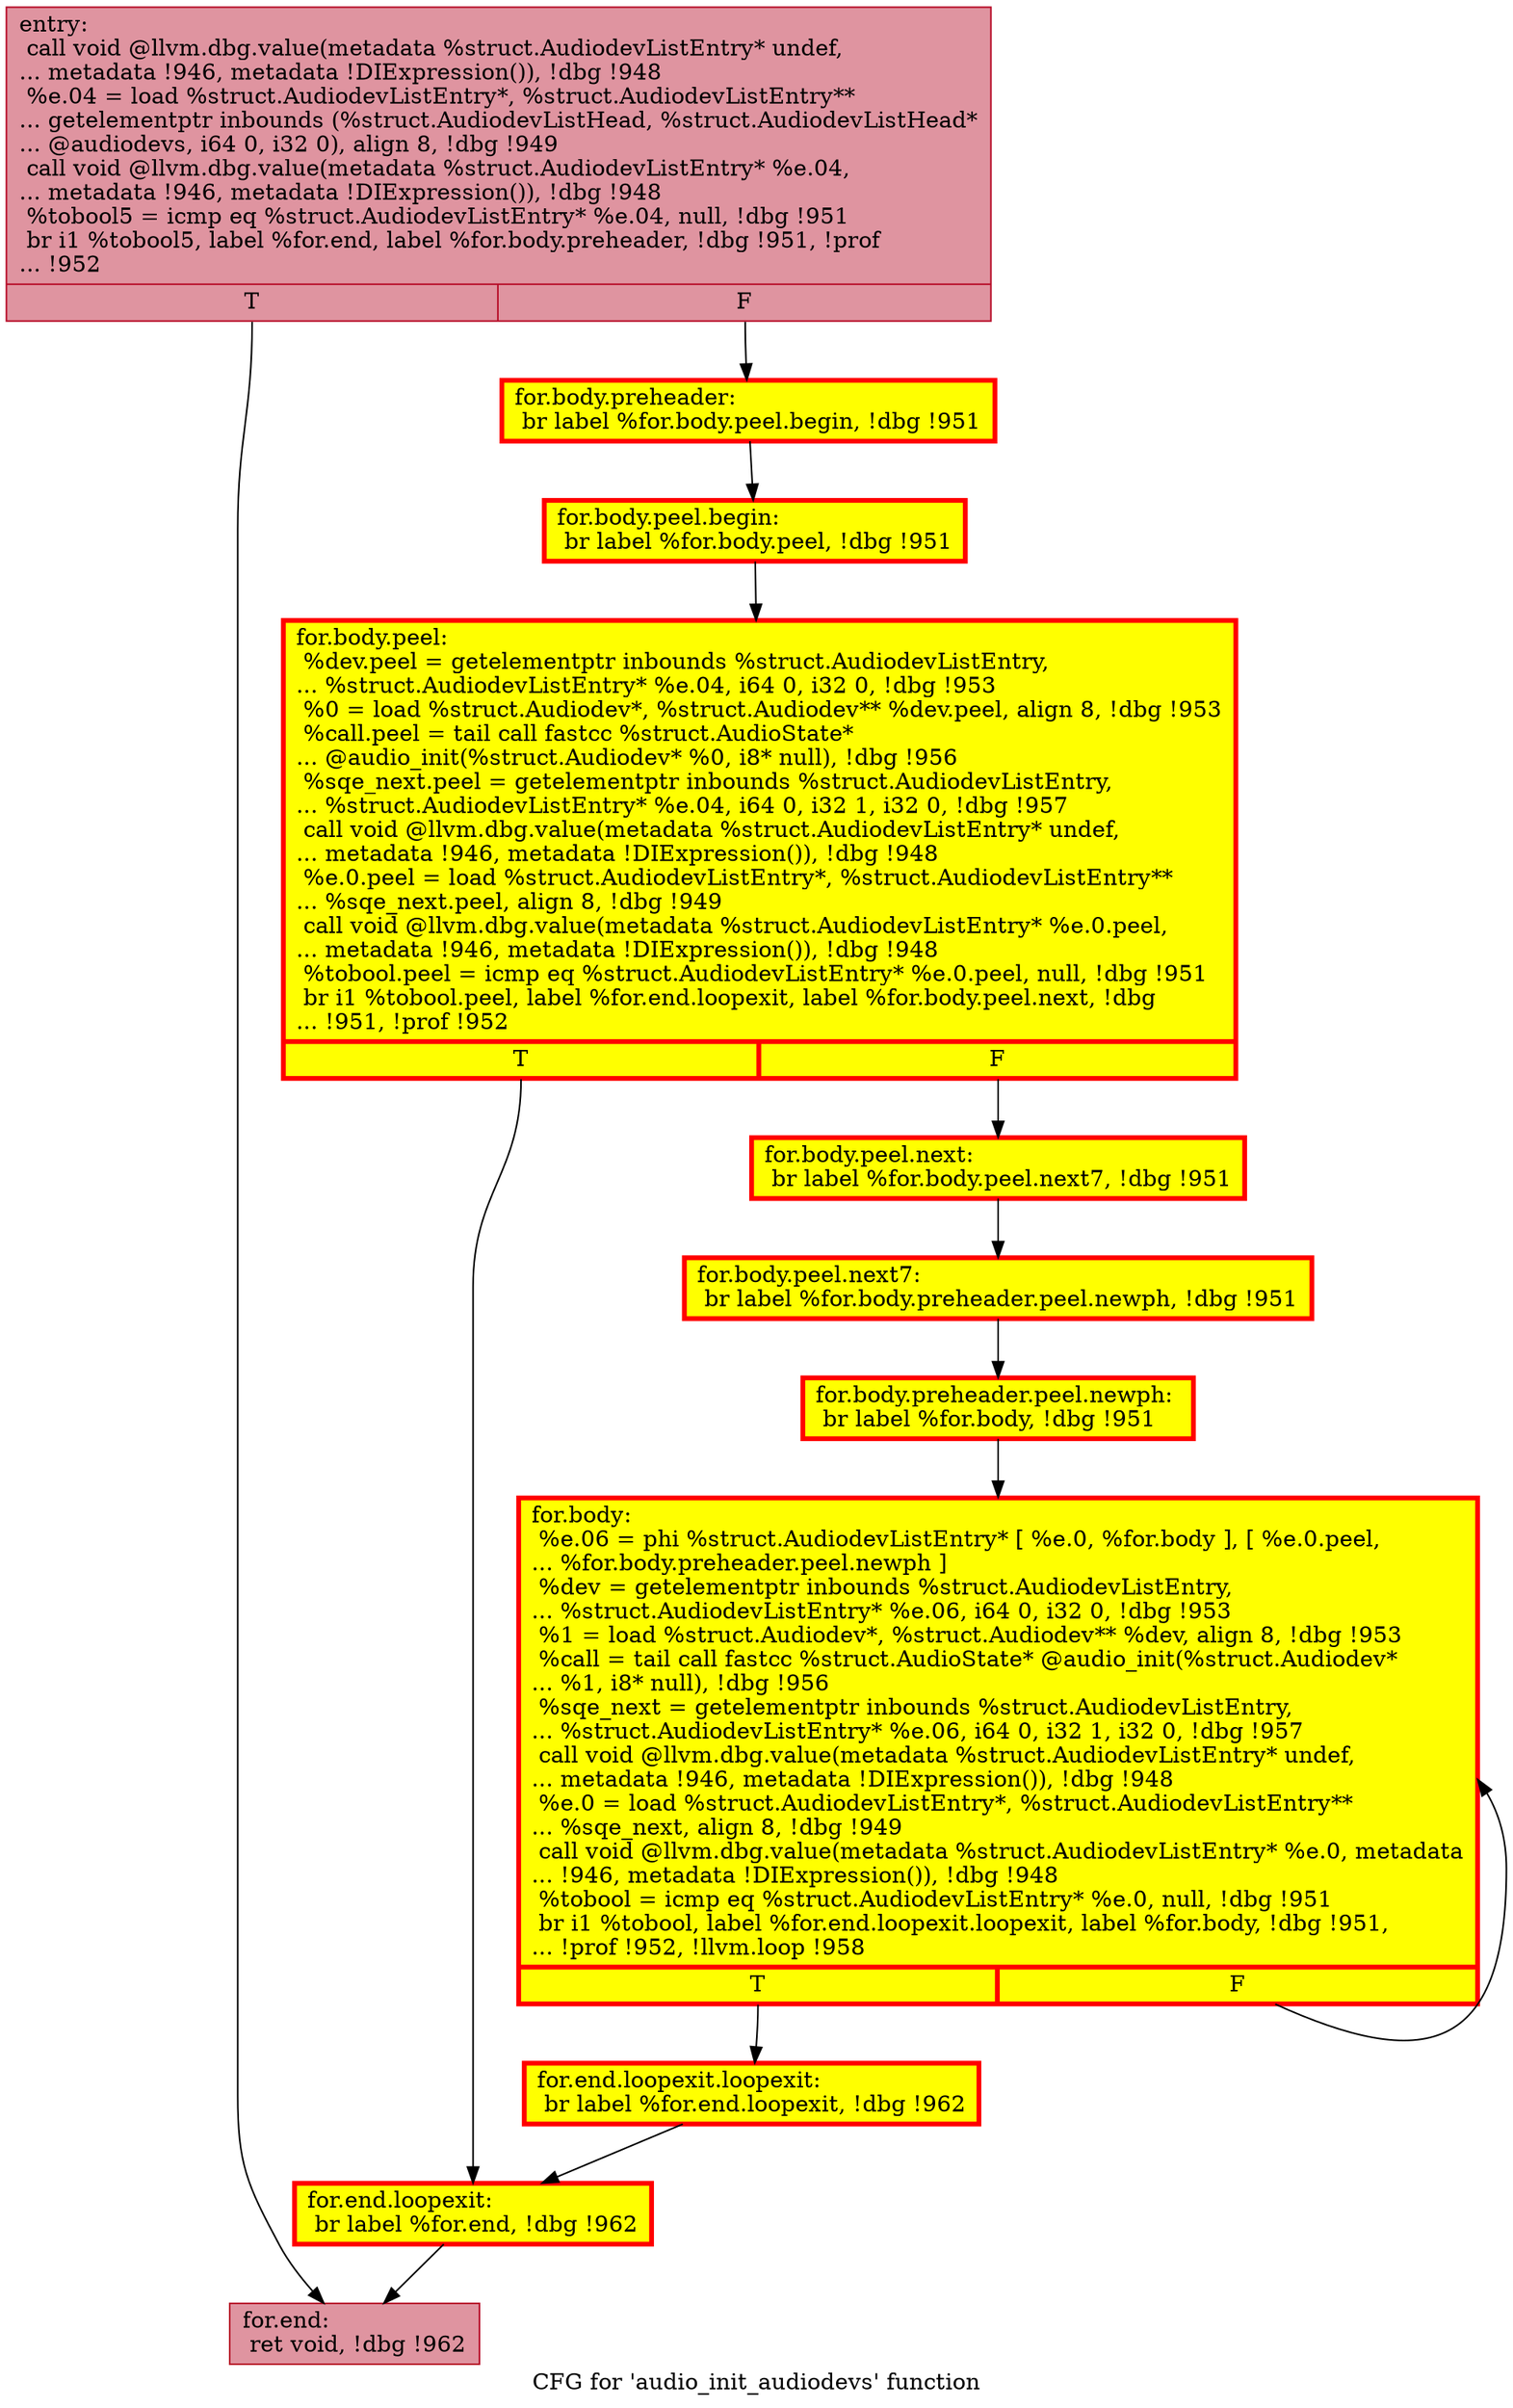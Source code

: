digraph "CFG for 'audio_init_audiodevs' function" {
	label="CFG for 'audio_init_audiodevs' function";

	Node0x56226e483930 [shape=record,color="#b70d28ff", style=filled, fillcolor="#b70d2870",label="{entry:\l  call void @llvm.dbg.value(metadata %struct.AudiodevListEntry* undef,\l... metadata !946, metadata !DIExpression()), !dbg !948\l  %e.04 = load %struct.AudiodevListEntry*, %struct.AudiodevListEntry**\l... getelementptr inbounds (%struct.AudiodevListHead, %struct.AudiodevListHead*\l... @audiodevs, i64 0, i32 0), align 8, !dbg !949\l  call void @llvm.dbg.value(metadata %struct.AudiodevListEntry* %e.04,\l... metadata !946, metadata !DIExpression()), !dbg !948\l  %tobool5 = icmp eq %struct.AudiodevListEntry* %e.04, null, !dbg !951\l  br i1 %tobool5, label %for.end, label %for.body.preheader, !dbg !951, !prof\l... !952\l|{<s0>T|<s1>F}}"];
	Node0x56226e483930:s0 -> Node0x56226e8898f0;
	Node0x56226e483930:s1 -> Node0x56226ea570c0;
	Node0x56226ea570c0 [shape=record,penwidth=3.0, style="filled", color="red", fillcolor="yellow",label="{for.body.preheader:                               \l  br label %for.body.peel.begin, !dbg !951\l}"];
	Node0x56226ea570c0 -> Node0x56226e8d2550;
	Node0x56226e8d2550 [shape=record,penwidth=3.0, style="filled", color="red", fillcolor="yellow",label="{for.body.peel.begin:                              \l  br label %for.body.peel, !dbg !951\l}"];
	Node0x56226e8d2550 -> Node0x56226ea7b740;
	Node0x56226ea7b740 [shape=record,penwidth=3.0, style="filled", color="red", fillcolor="yellow",label="{for.body.peel:                                    \l  %dev.peel = getelementptr inbounds %struct.AudiodevListEntry,\l... %struct.AudiodevListEntry* %e.04, i64 0, i32 0, !dbg !953\l  %0 = load %struct.Audiodev*, %struct.Audiodev** %dev.peel, align 8, !dbg !953\l  %call.peel = tail call fastcc %struct.AudioState*\l... @audio_init(%struct.Audiodev* %0, i8* null), !dbg !956\l  %sqe_next.peel = getelementptr inbounds %struct.AudiodevListEntry,\l... %struct.AudiodevListEntry* %e.04, i64 0, i32 1, i32 0, !dbg !957\l  call void @llvm.dbg.value(metadata %struct.AudiodevListEntry* undef,\l... metadata !946, metadata !DIExpression()), !dbg !948\l  %e.0.peel = load %struct.AudiodevListEntry*, %struct.AudiodevListEntry**\l... %sqe_next.peel, align 8, !dbg !949\l  call void @llvm.dbg.value(metadata %struct.AudiodevListEntry* %e.0.peel,\l... metadata !946, metadata !DIExpression()), !dbg !948\l  %tobool.peel = icmp eq %struct.AudiodevListEntry* %e.0.peel, null, !dbg !951\l  br i1 %tobool.peel, label %for.end.loopexit, label %for.body.peel.next, !dbg\l... !951, !prof !952\l|{<s0>T|<s1>F}}"];
	Node0x56226ea7b740:s0 -> Node0x56226e8b8a00;
	Node0x56226ea7b740:s1 -> Node0x56226ea2a940;
	Node0x56226ea2a940 [shape=record,penwidth=3.0, style="filled", color="red", fillcolor="yellow",label="{for.body.peel.next:                               \l  br label %for.body.peel.next7, !dbg !951\l}"];
	Node0x56226ea2a940 -> Node0x56226e9e69d0;
	Node0x56226e9e69d0 [shape=record,penwidth=3.0, style="filled", color="red", fillcolor="yellow",label="{for.body.peel.next7:                              \l  br label %for.body.preheader.peel.newph, !dbg !951\l}"];
	Node0x56226e9e69d0 -> Node0x56226ea2a8f0;
	Node0x56226ea2a8f0 [shape=record,penwidth=3.0, style="filled", color="red", fillcolor="yellow",label="{for.body.preheader.peel.newph:                    \l  br label %for.body, !dbg !951\l}"];
	Node0x56226ea2a8f0 -> Node0x56226e892f30;
	Node0x56226e892f30 [shape=record,penwidth=3.0, style="filled", color="red", fillcolor="yellow",label="{for.body:                                         \l  %e.06 = phi %struct.AudiodevListEntry* [ %e.0, %for.body ], [ %e.0.peel,\l... %for.body.preheader.peel.newph ]\l  %dev = getelementptr inbounds %struct.AudiodevListEntry,\l... %struct.AudiodevListEntry* %e.06, i64 0, i32 0, !dbg !953\l  %1 = load %struct.Audiodev*, %struct.Audiodev** %dev, align 8, !dbg !953\l  %call = tail call fastcc %struct.AudioState* @audio_init(%struct.Audiodev*\l... %1, i8* null), !dbg !956\l  %sqe_next = getelementptr inbounds %struct.AudiodevListEntry,\l... %struct.AudiodevListEntry* %e.06, i64 0, i32 1, i32 0, !dbg !957\l  call void @llvm.dbg.value(metadata %struct.AudiodevListEntry* undef,\l... metadata !946, metadata !DIExpression()), !dbg !948\l  %e.0 = load %struct.AudiodevListEntry*, %struct.AudiodevListEntry**\l... %sqe_next, align 8, !dbg !949\l  call void @llvm.dbg.value(metadata %struct.AudiodevListEntry* %e.0, metadata\l... !946, metadata !DIExpression()), !dbg !948\l  %tobool = icmp eq %struct.AudiodevListEntry* %e.0, null, !dbg !951\l  br i1 %tobool, label %for.end.loopexit.loopexit, label %for.body, !dbg !951,\l... !prof !952, !llvm.loop !958\l|{<s0>T|<s1>F}}"];
	Node0x56226e892f30:s0 -> Node0x56226e8c1a90;
	Node0x56226e892f30:s1 -> Node0x56226e892f30;
	Node0x56226e8c1a90 [shape=record,penwidth=3.0, style="filled", color="red", fillcolor="yellow",label="{for.end.loopexit.loopexit:                        \l  br label %for.end.loopexit, !dbg !962\l}"];
	Node0x56226e8c1a90 -> Node0x56226e8b8a00;
	Node0x56226e8b8a00 [shape=record,penwidth=3.0, style="filled", color="red", fillcolor="yellow",label="{for.end.loopexit:                                 \l  br label %for.end, !dbg !962\l}"];
	Node0x56226e8b8a00 -> Node0x56226e8898f0;
	Node0x56226e8898f0 [shape=record,color="#b70d28ff", style=filled, fillcolor="#b70d2870",label="{for.end:                                          \l  ret void, !dbg !962\l}"];
}

